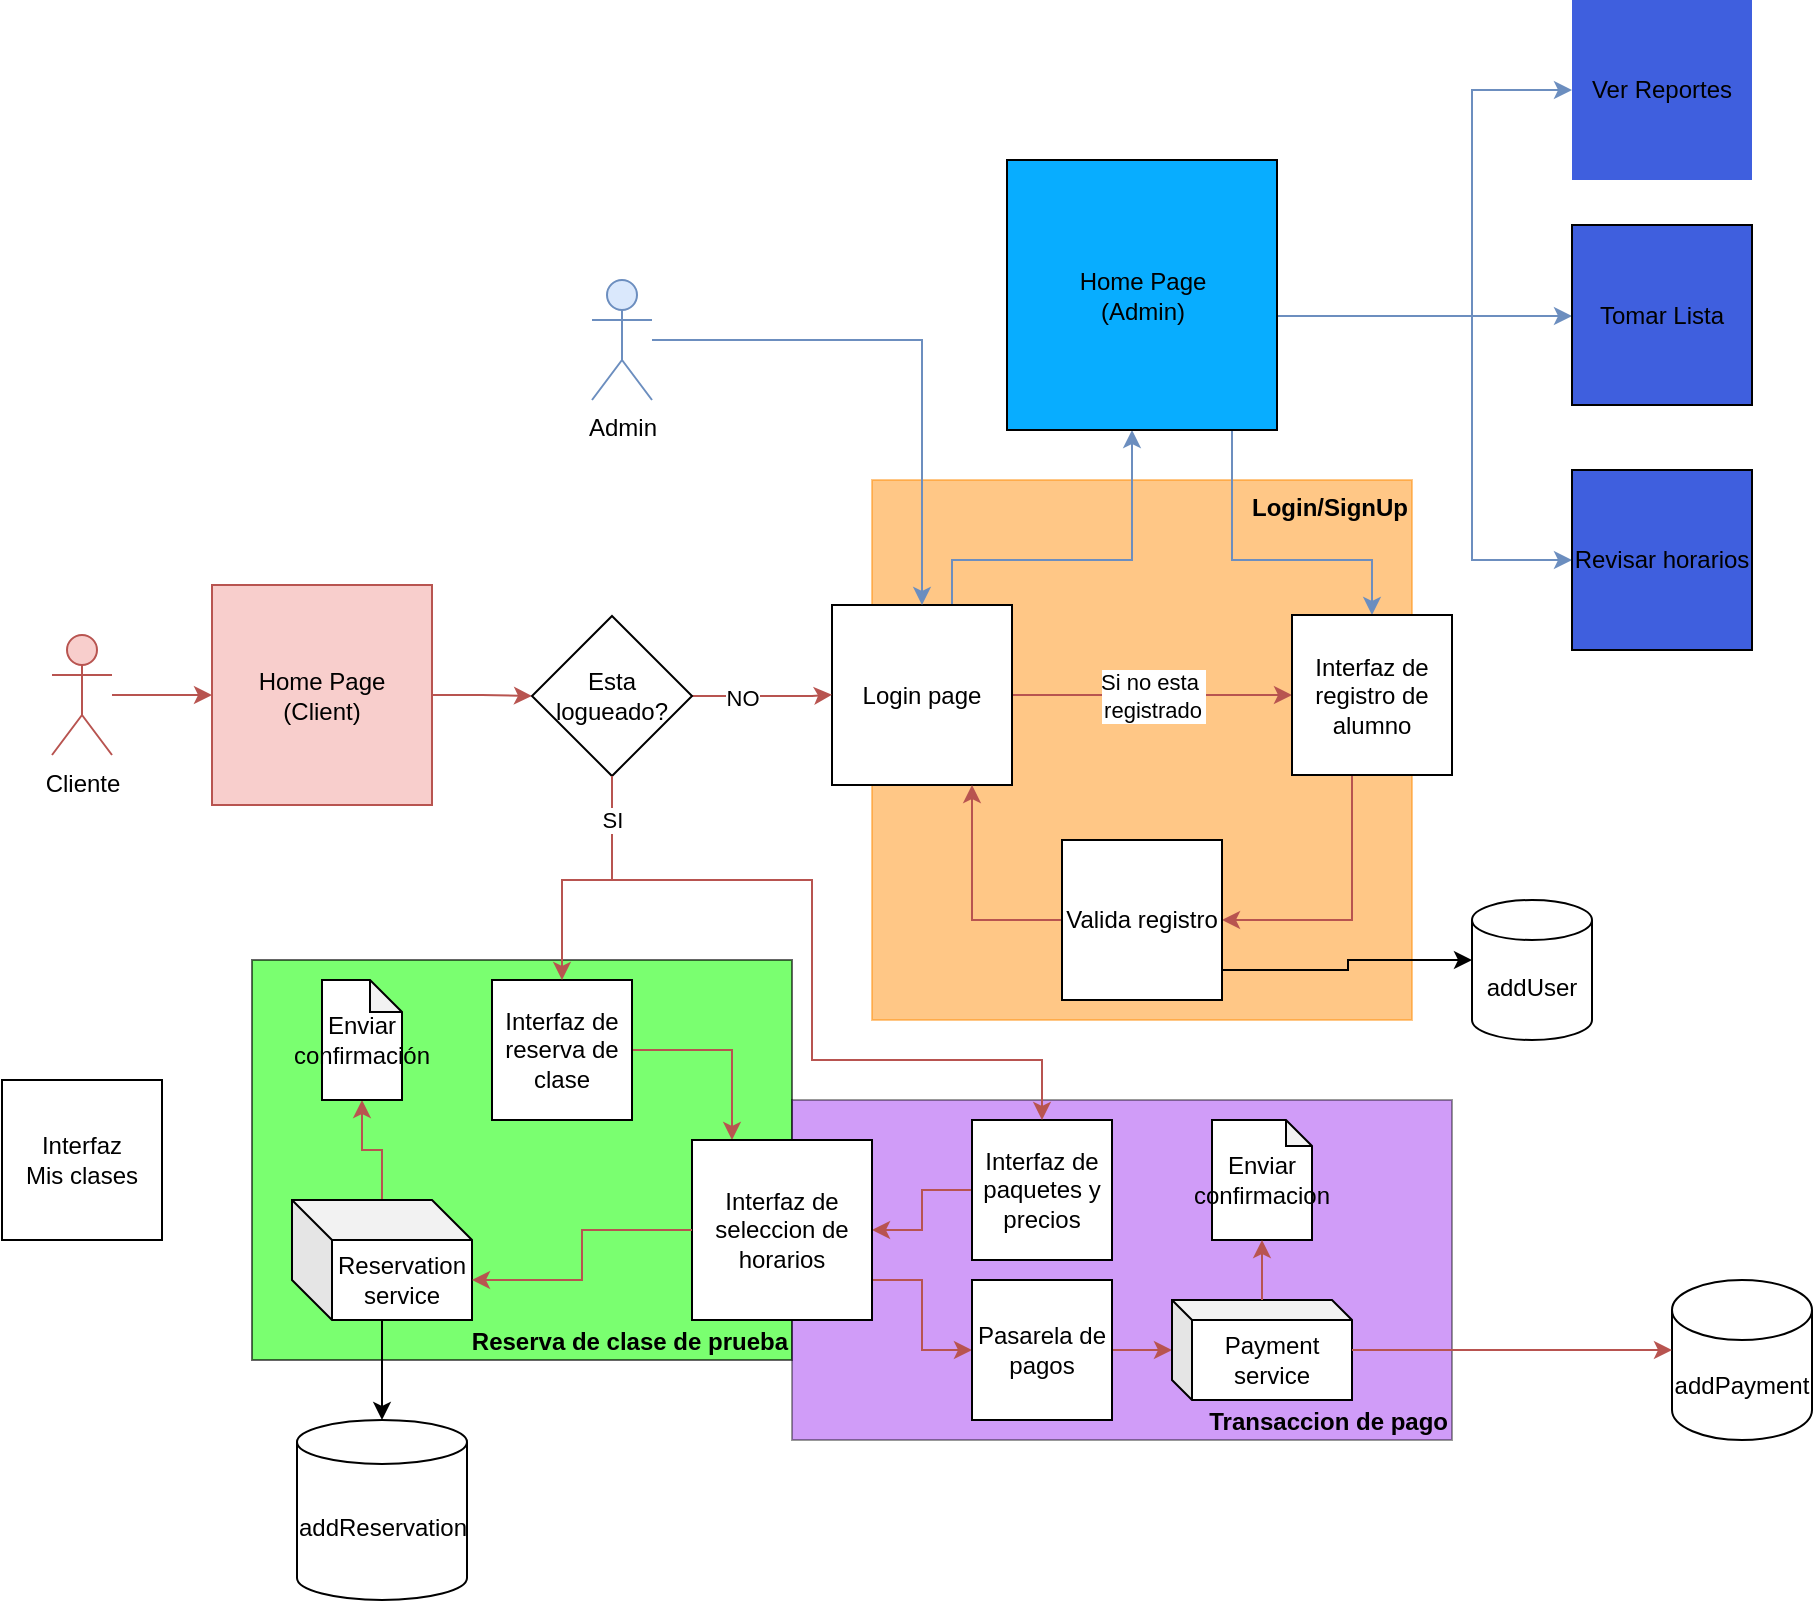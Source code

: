 <mxfile version="24.2.8" type="github">
  <diagram name="Page-1" id="5f0bae14-7c28-e335-631c-24af17079c00">
    <mxGraphModel dx="1678" dy="884" grid="1" gridSize="10" guides="1" tooltips="1" connect="1" arrows="1" fold="1" page="1" pageScale="1" pageWidth="1100" pageHeight="850" background="none" math="0" shadow="0">
      <root>
        <mxCell id="0" />
        <mxCell id="1" parent="0" />
        <mxCell id="3zn6VCPHZys1SZbJKGIV-1" value="Login/SignUp&lt;div&gt;&lt;br&gt;&lt;/div&gt;" style="whiteSpace=wrap;html=1;aspect=fixed;fillColor=#FF8F0F;strokeColor=#FF8F0F;opacity=50;verticalAlign=top;align=right;fontStyle=1" vertex="1" parent="1">
          <mxGeometry x="500" y="270" width="270" height="270" as="geometry" />
        </mxCell>
        <mxCell id="3zn6VCPHZys1SZbJKGIV-41" value="Si no esta&amp;nbsp;&lt;div&gt;registrado&lt;/div&gt;" style="edgeStyle=orthogonalEdgeStyle;rounded=0;orthogonalLoop=1;jettySize=auto;html=1;fillColor=#f8cecc;strokeColor=#b85450;" edge="1" parent="1" source="3zn6VCPHZys1SZbJKGIV-6" target="3zn6VCPHZys1SZbJKGIV-35">
          <mxGeometry relative="1" as="geometry" />
        </mxCell>
        <mxCell id="3zn6VCPHZys1SZbJKGIV-61" style="edgeStyle=orthogonalEdgeStyle;rounded=0;orthogonalLoop=1;jettySize=auto;html=1;fillColor=#dae8fc;strokeColor=#6c8ebf;" edge="1" parent="1" source="3zn6VCPHZys1SZbJKGIV-6" target="3zn6VCPHZys1SZbJKGIV-11">
          <mxGeometry relative="1" as="geometry">
            <Array as="points">
              <mxPoint x="540" y="310" />
              <mxPoint x="630" y="310" />
            </Array>
          </mxGeometry>
        </mxCell>
        <mxCell id="3zn6VCPHZys1SZbJKGIV-6" value="Login page" style="whiteSpace=wrap;html=1;aspect=fixed;" vertex="1" parent="1">
          <mxGeometry x="480" y="332.5" width="90" height="90" as="geometry" />
        </mxCell>
        <mxCell id="3zn6VCPHZys1SZbJKGIV-31" style="edgeStyle=orthogonalEdgeStyle;rounded=0;orthogonalLoop=1;jettySize=auto;html=1;fillColor=#f8cecc;strokeColor=#b85450;exitX=1;exitY=0.5;exitDx=0;exitDy=0;" edge="1" parent="1" source="3zn6VCPHZys1SZbJKGIV-101">
          <mxGeometry relative="1" as="geometry">
            <mxPoint x="430" y="377.329" as="sourcePoint" />
            <mxPoint x="480" y="377.329" as="targetPoint" />
            <Array as="points">
              <mxPoint x="470" y="378" />
            </Array>
          </mxGeometry>
        </mxCell>
        <mxCell id="3zn6VCPHZys1SZbJKGIV-102" value="NO" style="edgeLabel;html=1;align=center;verticalAlign=middle;resizable=0;points=[];" vertex="1" connectable="0" parent="3zn6VCPHZys1SZbJKGIV-31">
          <mxGeometry x="-0.3" y="-1" relative="1" as="geometry">
            <mxPoint as="offset" />
          </mxGeometry>
        </mxCell>
        <mxCell id="3zn6VCPHZys1SZbJKGIV-110" style="edgeStyle=orthogonalEdgeStyle;rounded=0;orthogonalLoop=1;jettySize=auto;html=1;entryX=0;entryY=0.5;entryDx=0;entryDy=0;fillColor=#f8cecc;strokeColor=#b85450;" edge="1" parent="1" source="3zn6VCPHZys1SZbJKGIV-9" target="3zn6VCPHZys1SZbJKGIV-101">
          <mxGeometry relative="1" as="geometry" />
        </mxCell>
        <mxCell id="3zn6VCPHZys1SZbJKGIV-9" value="Home Page&lt;div&gt;(Client)&lt;/div&gt;" style="whiteSpace=wrap;html=1;aspect=fixed;fillColor=#f8cecc;strokeColor=#b85450;" vertex="1" parent="1">
          <mxGeometry x="170" y="322.5" width="110" height="110" as="geometry" />
        </mxCell>
        <mxCell id="3zn6VCPHZys1SZbJKGIV-62" style="edgeStyle=orthogonalEdgeStyle;rounded=0;orthogonalLoop=1;jettySize=auto;html=1;fillColor=#dae8fc;strokeColor=#6c8ebf;" edge="1" parent="1" source="3zn6VCPHZys1SZbJKGIV-11" target="3zn6VCPHZys1SZbJKGIV-35">
          <mxGeometry relative="1" as="geometry">
            <Array as="points">
              <mxPoint x="680" y="310" />
              <mxPoint x="750" y="310" />
            </Array>
          </mxGeometry>
        </mxCell>
        <mxCell id="3zn6VCPHZys1SZbJKGIV-63" style="edgeStyle=orthogonalEdgeStyle;rounded=0;orthogonalLoop=1;jettySize=auto;html=1;fillColor=#dae8fc;strokeColor=#6c8ebf;" edge="1" parent="1" source="3zn6VCPHZys1SZbJKGIV-11" target="3zn6VCPHZys1SZbJKGIV-24">
          <mxGeometry relative="1" as="geometry">
            <Array as="points">
              <mxPoint x="740" y="188" />
              <mxPoint x="740" y="188" />
            </Array>
          </mxGeometry>
        </mxCell>
        <mxCell id="3zn6VCPHZys1SZbJKGIV-65" style="edgeStyle=orthogonalEdgeStyle;rounded=0;orthogonalLoop=1;jettySize=auto;html=1;entryX=0;entryY=0.5;entryDx=0;entryDy=0;fillColor=#dae8fc;strokeColor=#6c8ebf;" edge="1" parent="1" source="3zn6VCPHZys1SZbJKGIV-11" target="3zn6VCPHZys1SZbJKGIV-64">
          <mxGeometry relative="1" as="geometry">
            <Array as="points">
              <mxPoint x="800" y="188" />
              <mxPoint x="800" y="75" />
            </Array>
          </mxGeometry>
        </mxCell>
        <mxCell id="3zn6VCPHZys1SZbJKGIV-67" style="edgeStyle=orthogonalEdgeStyle;rounded=0;orthogonalLoop=1;jettySize=auto;html=1;entryX=0;entryY=0.5;entryDx=0;entryDy=0;fillColor=#dae8fc;strokeColor=#6c8ebf;" edge="1" parent="1" source="3zn6VCPHZys1SZbJKGIV-11" target="3zn6VCPHZys1SZbJKGIV-66">
          <mxGeometry relative="1" as="geometry">
            <Array as="points">
              <mxPoint x="800" y="188" />
              <mxPoint x="800" y="310" />
            </Array>
          </mxGeometry>
        </mxCell>
        <mxCell id="3zn6VCPHZys1SZbJKGIV-11" value="Home Page&lt;div&gt;(Admin)&lt;/div&gt;" style="whiteSpace=wrap;html=1;aspect=fixed;gradientColor=none;fillColor=#08ADFF;" vertex="1" parent="1">
          <mxGeometry x="567.5" y="110" width="135" height="135" as="geometry" />
        </mxCell>
        <mxCell id="3zn6VCPHZys1SZbJKGIV-60" style="edgeStyle=orthogonalEdgeStyle;rounded=0;orthogonalLoop=1;jettySize=auto;html=1;fillColor=#dae8fc;strokeColor=#6c8ebf;" edge="1" parent="1" source="3zn6VCPHZys1SZbJKGIV-14" target="3zn6VCPHZys1SZbJKGIV-6">
          <mxGeometry relative="1" as="geometry" />
        </mxCell>
        <mxCell id="3zn6VCPHZys1SZbJKGIV-14" value="Admin" style="shape=umlActor;verticalLabelPosition=bottom;verticalAlign=top;html=1;outlineConnect=0;fillColor=#dae8fc;strokeColor=#6c8ebf;" vertex="1" parent="1">
          <mxGeometry x="360" y="170" width="30" height="60" as="geometry" />
        </mxCell>
        <mxCell id="3zn6VCPHZys1SZbJKGIV-21" style="edgeStyle=orthogonalEdgeStyle;rounded=0;orthogonalLoop=1;jettySize=auto;html=1;fillColor=#f8cecc;strokeColor=#b85450;" edge="1" parent="1" source="3zn6VCPHZys1SZbJKGIV-20" target="3zn6VCPHZys1SZbJKGIV-9">
          <mxGeometry relative="1" as="geometry" />
        </mxCell>
        <mxCell id="3zn6VCPHZys1SZbJKGIV-20" value="&lt;div&gt;Cliente&lt;/div&gt;" style="shape=umlActor;verticalLabelPosition=bottom;verticalAlign=top;html=1;outlineConnect=0;fillColor=#f8cecc;strokeColor=#b85450;" vertex="1" parent="1">
          <mxGeometry x="90" y="347.5" width="30" height="60" as="geometry" />
        </mxCell>
        <mxCell id="3zn6VCPHZys1SZbJKGIV-24" value="Tomar Lista" style="whiteSpace=wrap;html=1;aspect=fixed;fillColor=#3F5FDE;" vertex="1" parent="1">
          <mxGeometry x="850" y="142.5" width="90" height="90" as="geometry" />
        </mxCell>
        <mxCell id="3zn6VCPHZys1SZbJKGIV-46" style="edgeStyle=orthogonalEdgeStyle;rounded=0;orthogonalLoop=1;jettySize=auto;html=1;fillColor=#f8cecc;strokeColor=#b85450;" edge="1" parent="1" source="3zn6VCPHZys1SZbJKGIV-35" target="3zn6VCPHZys1SZbJKGIV-45">
          <mxGeometry relative="1" as="geometry">
            <Array as="points">
              <mxPoint x="740" y="490" />
            </Array>
          </mxGeometry>
        </mxCell>
        <mxCell id="3zn6VCPHZys1SZbJKGIV-35" value="Interfaz de registro de alumno" style="whiteSpace=wrap;html=1;aspect=fixed;" vertex="1" parent="1">
          <mxGeometry x="710" y="337.5" width="80" height="80" as="geometry" />
        </mxCell>
        <mxCell id="3zn6VCPHZys1SZbJKGIV-47" style="edgeStyle=orthogonalEdgeStyle;rounded=0;orthogonalLoop=1;jettySize=auto;html=1;fillColor=#f8cecc;strokeColor=#b85450;" edge="1" parent="1" source="3zn6VCPHZys1SZbJKGIV-45" target="3zn6VCPHZys1SZbJKGIV-6">
          <mxGeometry relative="1" as="geometry">
            <Array as="points">
              <mxPoint x="550" y="490" />
            </Array>
          </mxGeometry>
        </mxCell>
        <mxCell id="3zn6VCPHZys1SZbJKGIV-90" style="edgeStyle=orthogonalEdgeStyle;rounded=0;orthogonalLoop=1;jettySize=auto;html=1;" edge="1" parent="1" source="3zn6VCPHZys1SZbJKGIV-45" target="3zn6VCPHZys1SZbJKGIV-89">
          <mxGeometry relative="1" as="geometry">
            <Array as="points">
              <mxPoint x="738" y="515" />
              <mxPoint x="738" y="510" />
            </Array>
          </mxGeometry>
        </mxCell>
        <mxCell id="3zn6VCPHZys1SZbJKGIV-45" value="Valida registro" style="whiteSpace=wrap;html=1;aspect=fixed;" vertex="1" parent="1">
          <mxGeometry x="595" y="450" width="80" height="80" as="geometry" />
        </mxCell>
        <mxCell id="3zn6VCPHZys1SZbJKGIV-64" value="Ver Reportes" style="whiteSpace=wrap;html=1;aspect=fixed;fillStyle=auto;strokeColor=none;gradientColor=none;fillColor=#3f5fde;" vertex="1" parent="1">
          <mxGeometry x="850" y="30" width="90" height="90" as="geometry" />
        </mxCell>
        <mxCell id="3zn6VCPHZys1SZbJKGIV-66" value="Revisar horarios" style="whiteSpace=wrap;html=1;aspect=fixed;fillColor=#3F5FDE;" vertex="1" parent="1">
          <mxGeometry x="850" y="265" width="90" height="90" as="geometry" />
        </mxCell>
        <mxCell id="3zn6VCPHZys1SZbJKGIV-69" value="Reserva de clase de prueba" style="rounded=0;whiteSpace=wrap;html=1;fillColor=#22FF12;opacity=60;align=right;verticalAlign=bottom;fontStyle=1" vertex="1" parent="1">
          <mxGeometry x="190" y="510" width="270" height="200" as="geometry" />
        </mxCell>
        <mxCell id="3zn6VCPHZys1SZbJKGIV-83" style="edgeStyle=orthogonalEdgeStyle;rounded=0;orthogonalLoop=1;jettySize=auto;html=1;fillColor=#f8cecc;strokeColor=#b85450;" edge="1" parent="1" source="3zn6VCPHZys1SZbJKGIV-71" target="3zn6VCPHZys1SZbJKGIV-25">
          <mxGeometry relative="1" as="geometry">
            <Array as="points">
              <mxPoint x="430" y="555" />
            </Array>
          </mxGeometry>
        </mxCell>
        <mxCell id="3zn6VCPHZys1SZbJKGIV-71" value="Interfaz de reserva de clase" style="whiteSpace=wrap;html=1;aspect=fixed;" vertex="1" parent="1">
          <mxGeometry x="310" y="520" width="70" height="70" as="geometry" />
        </mxCell>
        <mxCell id="3zn6VCPHZys1SZbJKGIV-75" style="edgeStyle=orthogonalEdgeStyle;rounded=0;orthogonalLoop=1;jettySize=auto;html=1;fillColor=#f8cecc;strokeColor=#b85450;" edge="1" parent="1" source="3zn6VCPHZys1SZbJKGIV-72" target="3zn6VCPHZys1SZbJKGIV-73">
          <mxGeometry relative="1" as="geometry" />
        </mxCell>
        <mxCell id="3zn6VCPHZys1SZbJKGIV-92" style="edgeStyle=orthogonalEdgeStyle;rounded=0;orthogonalLoop=1;jettySize=auto;html=1;" edge="1" parent="1" source="3zn6VCPHZys1SZbJKGIV-72" target="3zn6VCPHZys1SZbJKGIV-91">
          <mxGeometry relative="1" as="geometry" />
        </mxCell>
        <mxCell id="3zn6VCPHZys1SZbJKGIV-72" value="Reservation service" style="shape=cube;whiteSpace=wrap;html=1;boundedLbl=1;backgroundOutline=1;darkOpacity=0.05;darkOpacity2=0.1;" vertex="1" parent="1">
          <mxGeometry x="210" y="630" width="90" height="60" as="geometry" />
        </mxCell>
        <mxCell id="3zn6VCPHZys1SZbJKGIV-73" value="Enviar confirmación" style="shape=note;whiteSpace=wrap;html=1;backgroundOutline=1;darkOpacity=0.05;size=16;" vertex="1" parent="1">
          <mxGeometry x="225" y="520" width="40" height="60" as="geometry" />
        </mxCell>
        <mxCell id="3zn6VCPHZys1SZbJKGIV-77" value="Transaccion de pago" style="rounded=0;whiteSpace=wrap;html=1;fillColor=#8A09ED;opacity=40;align=right;verticalAlign=bottom;fontStyle=1" vertex="1" parent="1">
          <mxGeometry x="460" y="580" width="330" height="170" as="geometry" />
        </mxCell>
        <mxCell id="3zn6VCPHZys1SZbJKGIV-78" style="edgeStyle=orthogonalEdgeStyle;rounded=0;orthogonalLoop=1;jettySize=auto;html=1;entryX=1;entryY=0.5;entryDx=0;entryDy=0;fillColor=#f8cecc;strokeColor=#b85450;" edge="1" parent="1" source="3zn6VCPHZys1SZbJKGIV-23" target="3zn6VCPHZys1SZbJKGIV-25">
          <mxGeometry relative="1" as="geometry" />
        </mxCell>
        <mxCell id="3zn6VCPHZys1SZbJKGIV-23" value="Interfaz de paquetes y precios" style="whiteSpace=wrap;html=1;aspect=fixed;" vertex="1" parent="1">
          <mxGeometry x="550" y="590" width="70" height="70" as="geometry" />
        </mxCell>
        <mxCell id="3zn6VCPHZys1SZbJKGIV-80" style="edgeStyle=orthogonalEdgeStyle;rounded=0;orthogonalLoop=1;jettySize=auto;html=1;fillColor=#f8cecc;strokeColor=#b85450;" edge="1" parent="1" source="3zn6VCPHZys1SZbJKGIV-25" target="3zn6VCPHZys1SZbJKGIV-79">
          <mxGeometry relative="1" as="geometry">
            <Array as="points">
              <mxPoint x="525" y="670" />
              <mxPoint x="525" y="705" />
            </Array>
          </mxGeometry>
        </mxCell>
        <mxCell id="3zn6VCPHZys1SZbJKGIV-25" value="Interfaz de seleccion de horarios" style="whiteSpace=wrap;html=1;aspect=fixed;" vertex="1" parent="1">
          <mxGeometry x="410" y="600" width="90" height="90" as="geometry" />
        </mxCell>
        <mxCell id="3zn6VCPHZys1SZbJKGIV-82" style="edgeStyle=orthogonalEdgeStyle;rounded=0;orthogonalLoop=1;jettySize=auto;html=1;fillColor=#f8cecc;strokeColor=#b85450;" edge="1" parent="1" source="3zn6VCPHZys1SZbJKGIV-79" target="3zn6VCPHZys1SZbJKGIV-81">
          <mxGeometry relative="1" as="geometry" />
        </mxCell>
        <mxCell id="3zn6VCPHZys1SZbJKGIV-79" value="Pasarela de pagos" style="whiteSpace=wrap;html=1;aspect=fixed;" vertex="1" parent="1">
          <mxGeometry x="550" y="670" width="70" height="70" as="geometry" />
        </mxCell>
        <mxCell id="3zn6VCPHZys1SZbJKGIV-81" value="Payment service" style="shape=cube;whiteSpace=wrap;html=1;boundedLbl=1;backgroundOutline=1;darkOpacity=0.05;darkOpacity2=0.1;size=10;" vertex="1" parent="1">
          <mxGeometry x="650" y="680" width="90" height="50" as="geometry" />
        </mxCell>
        <mxCell id="3zn6VCPHZys1SZbJKGIV-84" style="edgeStyle=orthogonalEdgeStyle;rounded=0;orthogonalLoop=1;jettySize=auto;html=1;entryX=0;entryY=0;entryDx=90;entryDy=40;entryPerimeter=0;fillColor=#f8cecc;strokeColor=#b85450;" edge="1" parent="1" source="3zn6VCPHZys1SZbJKGIV-25" target="3zn6VCPHZys1SZbJKGIV-72">
          <mxGeometry relative="1" as="geometry" />
        </mxCell>
        <mxCell id="3zn6VCPHZys1SZbJKGIV-85" value="Enviar confirmacion" style="shape=note;whiteSpace=wrap;html=1;backgroundOutline=1;darkOpacity=0.05;size=13;" vertex="1" parent="1">
          <mxGeometry x="670" y="590" width="50" height="60" as="geometry" />
        </mxCell>
        <mxCell id="3zn6VCPHZys1SZbJKGIV-86" style="edgeStyle=orthogonalEdgeStyle;rounded=0;orthogonalLoop=1;jettySize=auto;html=1;entryX=0.5;entryY=1;entryDx=0;entryDy=0;entryPerimeter=0;fillColor=#f8cecc;strokeColor=#b85450;" edge="1" parent="1" source="3zn6VCPHZys1SZbJKGIV-81" target="3zn6VCPHZys1SZbJKGIV-85">
          <mxGeometry relative="1" as="geometry" />
        </mxCell>
        <mxCell id="3zn6VCPHZys1SZbJKGIV-89" value="addUser" style="shape=cylinder3;whiteSpace=wrap;html=1;boundedLbl=1;backgroundOutline=1;size=10;" vertex="1" parent="1">
          <mxGeometry x="800" y="480" width="60" height="70" as="geometry" />
        </mxCell>
        <mxCell id="3zn6VCPHZys1SZbJKGIV-91" value="addReservation" style="shape=cylinder3;whiteSpace=wrap;html=1;boundedLbl=1;backgroundOutline=1;size=11;" vertex="1" parent="1">
          <mxGeometry x="212.5" y="740" width="85" height="90" as="geometry" />
        </mxCell>
        <mxCell id="3zn6VCPHZys1SZbJKGIV-93" value="addPayment" style="shape=cylinder3;whiteSpace=wrap;html=1;boundedLbl=1;backgroundOutline=1;size=15;" vertex="1" parent="1">
          <mxGeometry x="900" y="670" width="70" height="80" as="geometry" />
        </mxCell>
        <mxCell id="3zn6VCPHZys1SZbJKGIV-94" style="edgeStyle=orthogonalEdgeStyle;rounded=0;orthogonalLoop=1;jettySize=auto;html=1;fillColor=#f8cecc;strokeColor=#b85450;" edge="1" parent="1" source="3zn6VCPHZys1SZbJKGIV-81">
          <mxGeometry relative="1" as="geometry">
            <mxPoint x="900" y="705" as="targetPoint" />
          </mxGeometry>
        </mxCell>
        <mxCell id="3zn6VCPHZys1SZbJKGIV-109" style="edgeStyle=orthogonalEdgeStyle;rounded=0;orthogonalLoop=1;jettySize=auto;html=1;fillColor=#f8cecc;strokeColor=#b85450;" edge="1" parent="1" source="3zn6VCPHZys1SZbJKGIV-101" target="3zn6VCPHZys1SZbJKGIV-23">
          <mxGeometry relative="1" as="geometry">
            <Array as="points">
              <mxPoint x="370" y="470" />
              <mxPoint x="470" y="470" />
              <mxPoint x="470" y="560" />
              <mxPoint x="585" y="560" />
            </Array>
          </mxGeometry>
        </mxCell>
        <mxCell id="3zn6VCPHZys1SZbJKGIV-101" value="Esta logueado?" style="rhombus;whiteSpace=wrap;html=1;" vertex="1" parent="1">
          <mxGeometry x="330" y="338" width="80" height="80" as="geometry" />
        </mxCell>
        <mxCell id="3zn6VCPHZys1SZbJKGIV-107" style="edgeStyle=orthogonalEdgeStyle;rounded=0;orthogonalLoop=1;jettySize=auto;html=1;fillColor=#f8cecc;strokeColor=#b85450;" edge="1" parent="1" source="3zn6VCPHZys1SZbJKGIV-101" target="3zn6VCPHZys1SZbJKGIV-71">
          <mxGeometry relative="1" as="geometry">
            <Array as="points">
              <mxPoint x="370" y="470" />
              <mxPoint x="345" y="470" />
            </Array>
          </mxGeometry>
        </mxCell>
        <mxCell id="3zn6VCPHZys1SZbJKGIV-108" value="SI" style="edgeLabel;html=1;align=center;verticalAlign=middle;resizable=0;points=[];" vertex="1" connectable="0" parent="3zn6VCPHZys1SZbJKGIV-107">
          <mxGeometry x="-0.433" y="-3" relative="1" as="geometry">
            <mxPoint x="3" y="-14" as="offset" />
          </mxGeometry>
        </mxCell>
        <mxCell id="3zn6VCPHZys1SZbJKGIV-112" value="&lt;div&gt;Interfaz&lt;/div&gt;Mis clases" style="whiteSpace=wrap;html=1;aspect=fixed;" vertex="1" parent="1">
          <mxGeometry x="65" y="570" width="80" height="80" as="geometry" />
        </mxCell>
      </root>
    </mxGraphModel>
  </diagram>
</mxfile>
